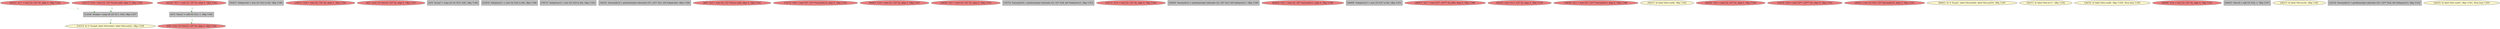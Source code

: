 
digraph G {


node1348 [fillcolor=lightcoral,label="[20/21]  %17 = load i32, i32* %i, align 4, !dbg !1334",shape=ellipse,style=filled ]
node1347 [fillcolor=lightcoral,label="[22/23]  %31 = load i32, i32* %i, align 4, !dbg !1362",shape=ellipse,style=filled ]
node1325 [fillcolor=grey,label="[50/51]  %idxprom9 = zext i32 %22 to i64, !dbg !1348",shape=rectangle,style=filled ]
node1343 [fillcolor=lightcoral,label="[30/31]  %29 = load i32, i32* %j, align 4, !dbg !1354",shape=ellipse,style=filled ]
node1323 [fillcolor=lightcoral,label="[0/1]  store i32 %inc18, i32* %j, align 4, !dbg !1357",shape=ellipse,style=filled ]
node1322 [fillcolor=grey,label="[2/3]  %cmp7 = icmp ult i32 %19, %20, !dbg !1346",shape=rectangle,style=filled ]
node1326 [fillcolor=grey,label="[52/53]  %idxprom11 = zext i32 %24 to i64, !dbg !1348",shape=rectangle,style=filled ]
node1313 [fillcolor=grey,label="[70/71]  %idxprom15 = zext i32 %29 to i64, !dbg !1352",shape=rectangle,style=filled ]
node1319 [fillcolor=grey,label="[54/55]  %arrayidx10 = getelementptr inbounds i32*, i32** %21, i64 %idxprom9, !dbg !1348",shape=rectangle,style=filled ]
node1311 [fillcolor=grey,label="[4/7]  %inc21 = add i32 %31, 1, !dbg !1362",shape=rectangle,style=filled ]
node1312 [fillcolor=lightcoral,label="[8/9]  %20 = load i32, i32* %hsize.addr, align 4, !dbg !1345",shape=ellipse,style=filled ]
node1320 [fillcolor=lightcoral,label="[72/73]  %28 = load i32*, i32** %arrayidx14, align 8, !dbg !1352",shape=ellipse,style=filled ]
node1314 [fillcolor=lightcoral,label="[64/65]  %30 = load i32, i32* %j, align 4, !dbg !1357",shape=ellipse,style=filled ]
node1344 [fillcolor=lightcoral,label="[28/29]  %27 = load i32, i32* %i, align 4, !dbg !1353",shape=ellipse,style=filled ]
node1324 [fillcolor=grey,label="[74/75]  %arrayidx16 = getelementptr inbounds i32, i32* %28, i64 %idxprom15, !dbg !1352",shape=rectangle,style=filled ]
node1327 [fillcolor=lightcoral,label="[10/11]  %19 = load i32, i32* %j, align 4, !dbg !1343",shape=ellipse,style=filled ]
node1318 [fillcolor=grey,label="[58/59]  %arrayidx12 = getelementptr inbounds i32, i32* %23, i64 %idxprom11, !dbg !1348",shape=rectangle,style=filled ]
node1315 [fillcolor=lightcoral,label="[62/63]  %25 = load i32, i32* %arrayidx12, align 4, !dbg !1348",shape=ellipse,style=filled ]
node1328 [fillcolor=grey,label="[68/69]  %idxprom13 = zext i32 %27 to i64, !dbg !1352",shape=rectangle,style=filled ]
node1329 [fillcolor=lightcoral,label="[66/67]  %21 = load i32**, i32*** %a.addr, align 8, !dbg !1348",shape=ellipse,style=filled ]
node1330 [fillcolor=lightcoral,label="[42/43]  store i32 0, i32* %j, align 4, !dbg !1339",shape=ellipse,style=filled ]
node1335 [fillcolor=lightcoral,label="[38/39]  %23 = load i32*, i32** %arrayidx10, align 8, !dbg !1348",shape=ellipse,style=filled ]
node1317 [fillcolor=lemonchiffon,label="[56/57]  br label %for.cond6, !dbg !1342",shape=ellipse,style=filled ]
node1321 [fillcolor=lightcoral,label="[44/45]  %22 = load i32, i32* %i, align 4, !dbg !1350",shape=ellipse,style=filled ]
node1331 [fillcolor=lemonchiffon,label="[14/15]  br i1 %cmp4, label %for.body5, label %for.end22, !dbg !1338",shape=ellipse,style=filled ]
node1332 [fillcolor=lightcoral,label="[18/19]  %26 = load i32**, i32*** %b, align 8, !dbg !1352",shape=ellipse,style=filled ]
node1333 [fillcolor=lightcoral,label="[12/17]  %18 = load i32, i32* %vsize.addr, align 4, !dbg !1336",shape=ellipse,style=filled ]
node1334 [fillcolor=lightcoral,label="[40/41]  store i32 %25, i32* %arrayidx16, align 4, !dbg !1355",shape=ellipse,style=filled ]
node1316 [fillcolor=lemonchiffon,label="[60/61]  br i1 %cmp7, label %for.body8, label %for.end19, !dbg !1347",shape=ellipse,style=filled ]
node1340 [fillcolor=lightcoral,label="[5/6]  store i32 %inc21, i32* %i, align 4, !dbg !1362",shape=ellipse,style=filled ]
node1336 [fillcolor=lemonchiffon,label="[36/37]  br label %for.inc17, !dbg !1356",shape=ellipse,style=filled ]
node1337 [fillcolor=lemonchiffon,label="[34/35]  br label %for.cond6, !dbg !1358, !llvm.loop !1359",shape=ellipse,style=filled ]
node1338 [fillcolor=lightcoral,label="[48/49]  %24 = load i32, i32* %j, align 4, !dbg !1351",shape=ellipse,style=filled ]
node1339 [fillcolor=grey,label="[46/47]  %inc18 = add i32 %30, 1, !dbg !1357",shape=rectangle,style=filled ]
node1342 [fillcolor=grey,label="[13/16]  %cmp4 = icmp ult i32 %17, %18, !dbg !1337",shape=rectangle,style=filled ]
node1345 [fillcolor=lemonchiffon,label="[26/27]  br label %for.inc20, !dbg !1361",shape=ellipse,style=filled ]
node1341 [fillcolor=grey,label="[32/33]  %arrayidx14 = getelementptr inbounds i32*, i32** %26, i64 %idxprom13, !dbg !1352",shape=rectangle,style=filled ]
node1346 [fillcolor=lemonchiffon,label="[24/25]  br label %for.cond3, !dbg !1363, !llvm.loop !1364",shape=ellipse,style=filled ]

node1342->node1331 [style=dotted,color=forestgreen,label="T",fontcolor=forestgreen ]
node1347->node1311 [style=dotted,color=forestgreen,label="T",fontcolor=forestgreen ]
node1311->node1340 [style=dotted,color=forestgreen,label="T",fontcolor=forestgreen ]
node1333->node1342 [style=dotted,color=forestgreen,label="T",fontcolor=forestgreen ]
node1348->node1342 [style=dotted,color=forestgreen,label="T",fontcolor=forestgreen ]


}
